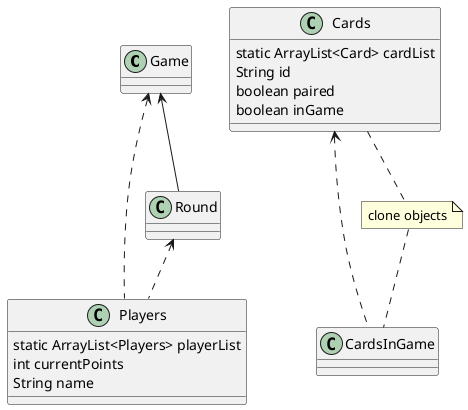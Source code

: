 @startuml

class Game
class Players
Players : static ArrayList<Players> playerList
Players : int currentPoints
Players : String name

class Cards
Cards : static ArrayList<Card> cardList
Cards : String id
Cards : boolean paired
Cards : boolean inGame

class CardsInGame


class Round

note "clone objects" as  N1
Cards .. N1
N1 .. CardsInGame

Game <.. Players
Round <.. Players
Game <-- Round
Cards <.. CardsInGame

@enduml
